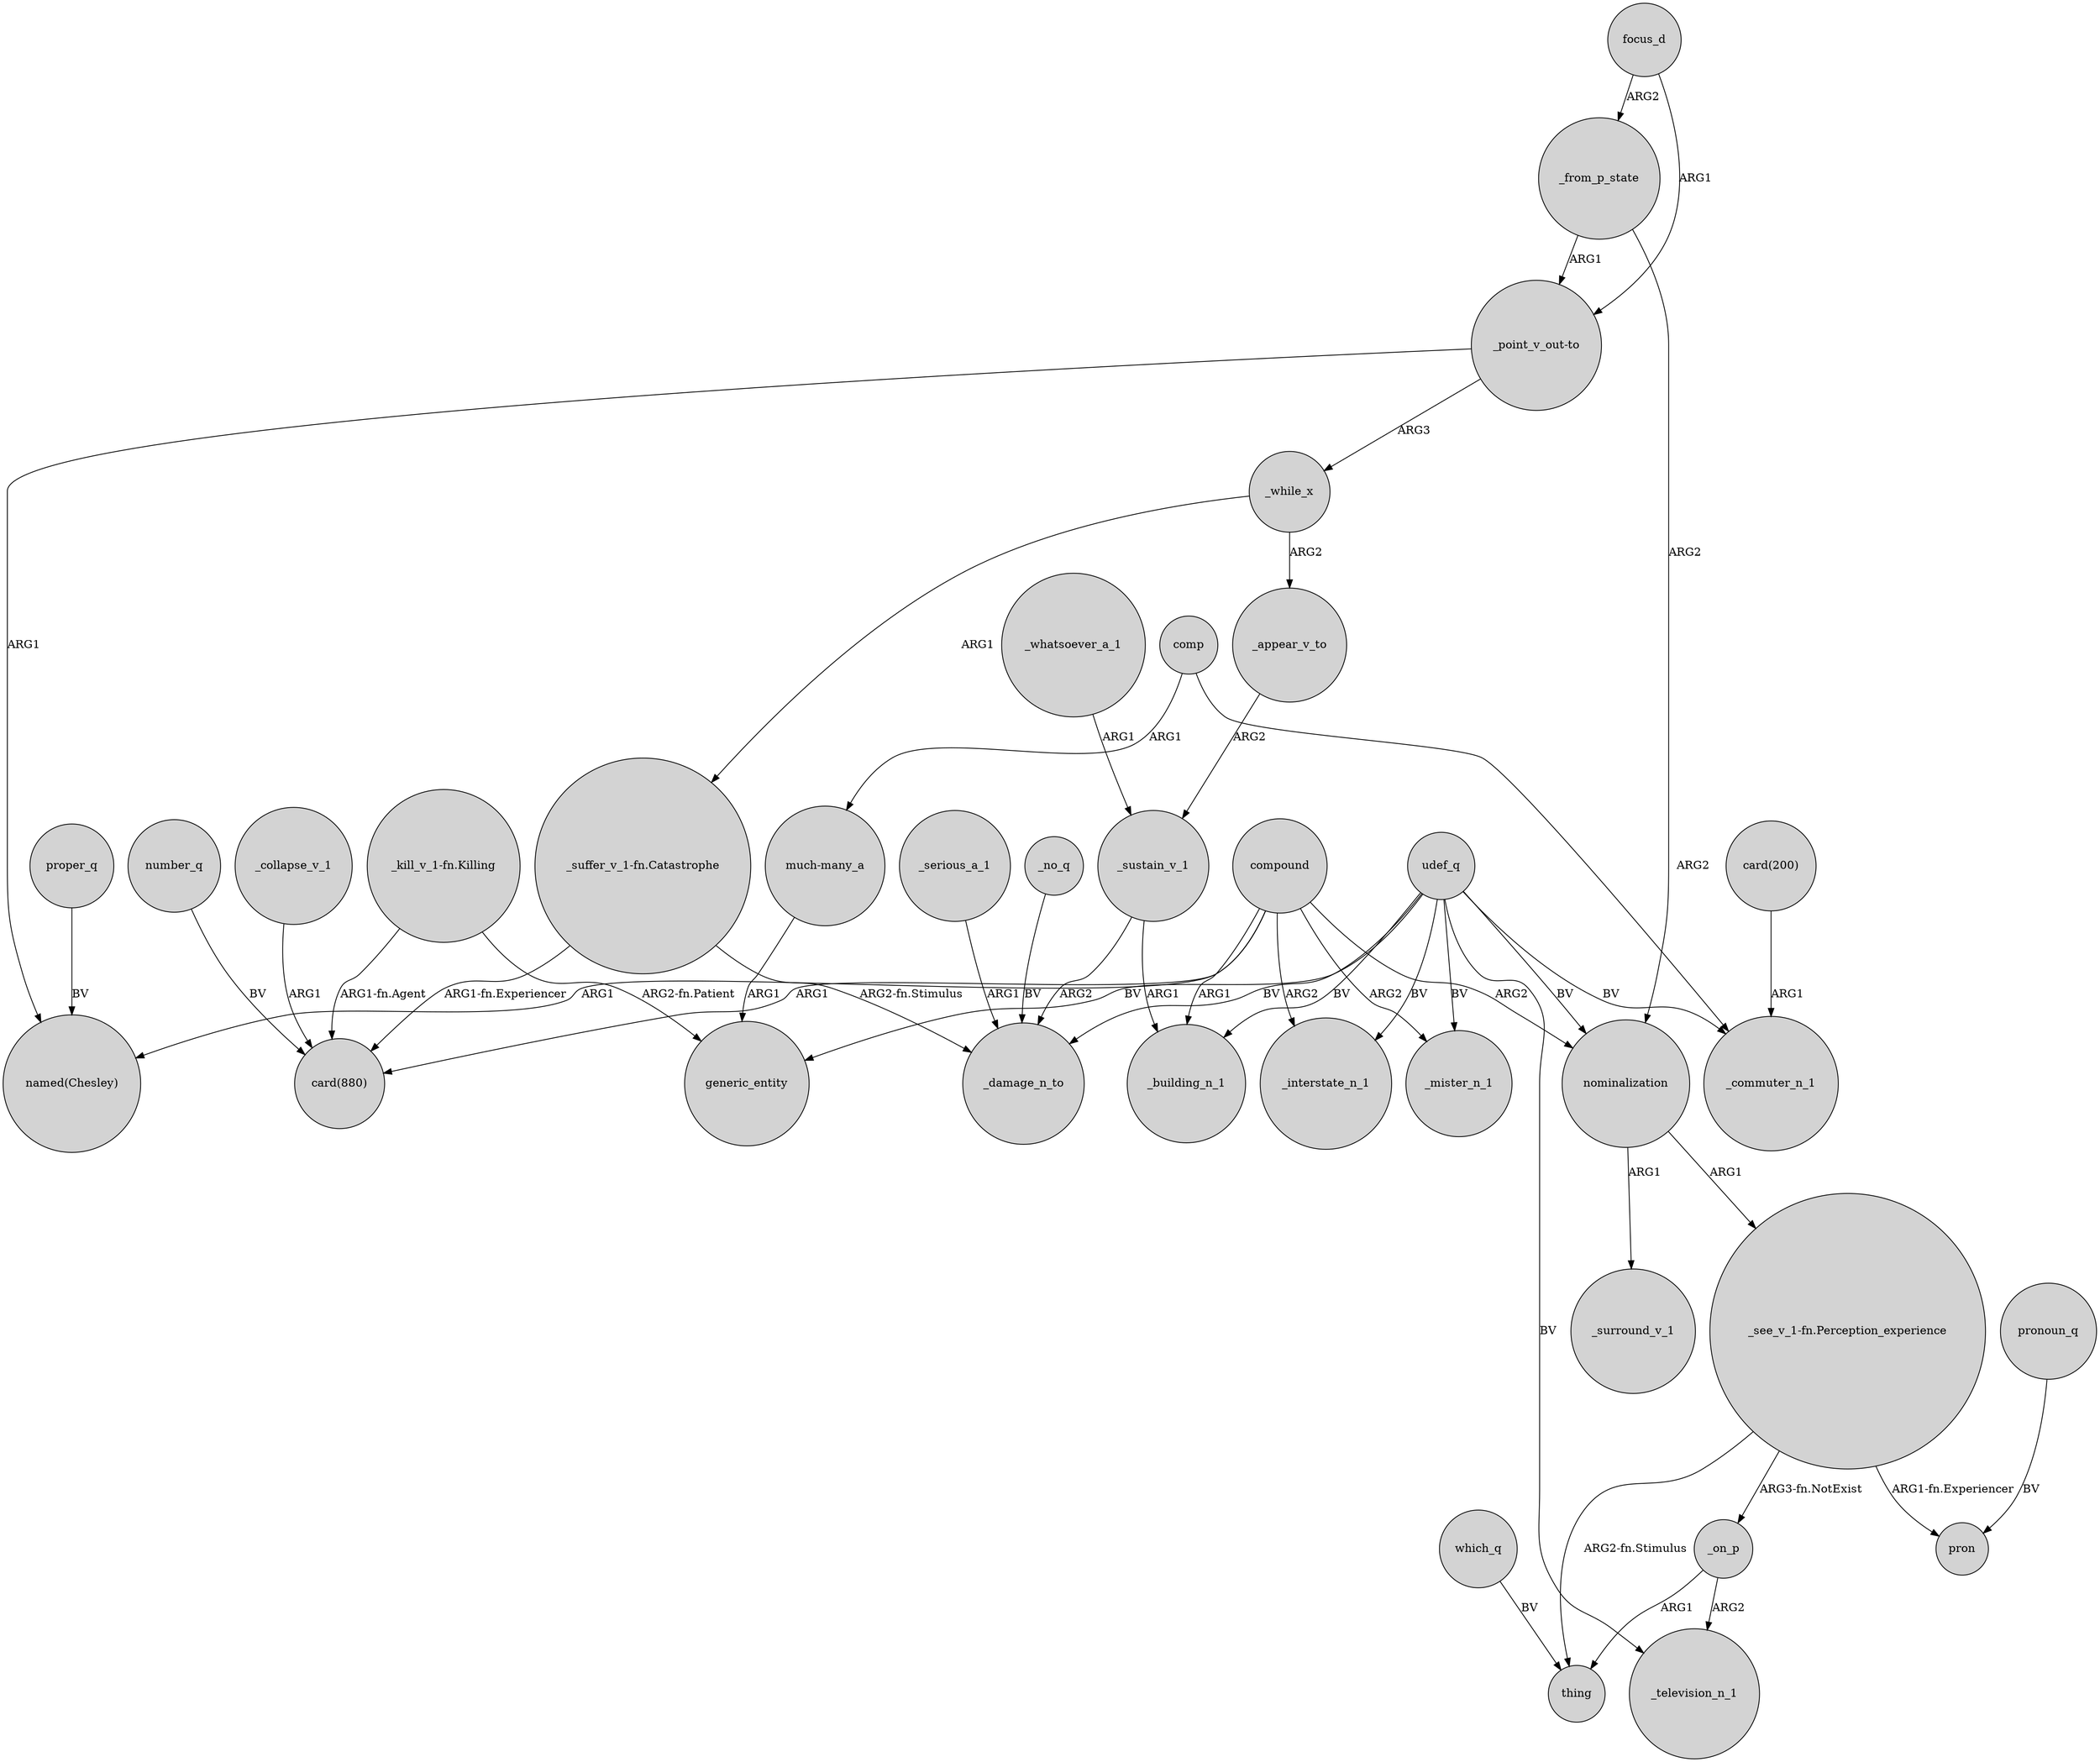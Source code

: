 digraph {
	node [shape=circle style=filled]
	_sustain_v_1 -> _building_n_1 [label=ARG1]
	"_kill_v_1-fn.Killing" -> generic_entity [label="ARG2-fn.Patient"]
	_on_p -> thing [label=ARG1]
	"_see_v_1-fn.Perception_experience" -> pron [label="ARG1-fn.Experiencer"]
	udef_q -> generic_entity [label=BV]
	udef_q -> _television_n_1 [label=BV]
	udef_q -> _building_n_1 [label=BV]
	"_point_v_out-to" -> _while_x [label=ARG3]
	"much-many_a" -> generic_entity [label=ARG1]
	"_see_v_1-fn.Perception_experience" -> _on_p [label="ARG3-fn.NotExist"]
	"_suffer_v_1-fn.Catastrophe" -> _damage_n_to [label="ARG2-fn.Stimulus"]
	compound -> _mister_n_1 [label=ARG2]
	compound -> _interstate_n_1 [label=ARG2]
	"card(200)" -> _commuter_n_1 [label=ARG1]
	udef_q -> _mister_n_1 [label=BV]
	proper_q -> "named(Chesley)" [label=BV]
	compound -> "card(880)" [label=ARG1]
	_while_x -> "_suffer_v_1-fn.Catastrophe" [label=ARG1]
	udef_q -> _commuter_n_1 [label=BV]
	"_kill_v_1-fn.Killing" -> "card(880)" [label="ARG1-fn.Agent"]
	_serious_a_1 -> _damage_n_to [label=ARG1]
	compound -> nominalization [label=ARG2]
	udef_q -> _interstate_n_1 [label=BV]
	compound -> _building_n_1 [label=ARG1]
	_collapse_v_1 -> "card(880)" [label=ARG1]
	_appear_v_to -> _sustain_v_1 [label=ARG2]
	pronoun_q -> pron [label=BV]
	_while_x -> _appear_v_to [label=ARG2]
	number_q -> "card(880)" [label=BV]
	_from_p_state -> "_point_v_out-to" [label=ARG1]
	comp -> "much-many_a" [label=ARG1]
	_on_p -> _television_n_1 [label=ARG2]
	"_suffer_v_1-fn.Catastrophe" -> "card(880)" [label="ARG1-fn.Experiencer"]
	udef_q -> _damage_n_to [label=BV]
	compound -> "named(Chesley)" [label=ARG1]
	comp -> _commuter_n_1 [label=ARG2]
	_sustain_v_1 -> _damage_n_to [label=ARG2]
	udef_q -> nominalization [label=BV]
	nominalization -> "_see_v_1-fn.Perception_experience" [label=ARG1]
	_whatsoever_a_1 -> _sustain_v_1 [label=ARG1]
	_from_p_state -> nominalization [label=ARG2]
	nominalization -> _surround_v_1 [label=ARG1]
	_no_q -> _damage_n_to [label=BV]
	"_point_v_out-to" -> "named(Chesley)" [label=ARG1]
	focus_d -> "_point_v_out-to" [label=ARG1]
	focus_d -> _from_p_state [label=ARG2]
	"_see_v_1-fn.Perception_experience" -> thing [label="ARG2-fn.Stimulus"]
	which_q -> thing [label=BV]
}
